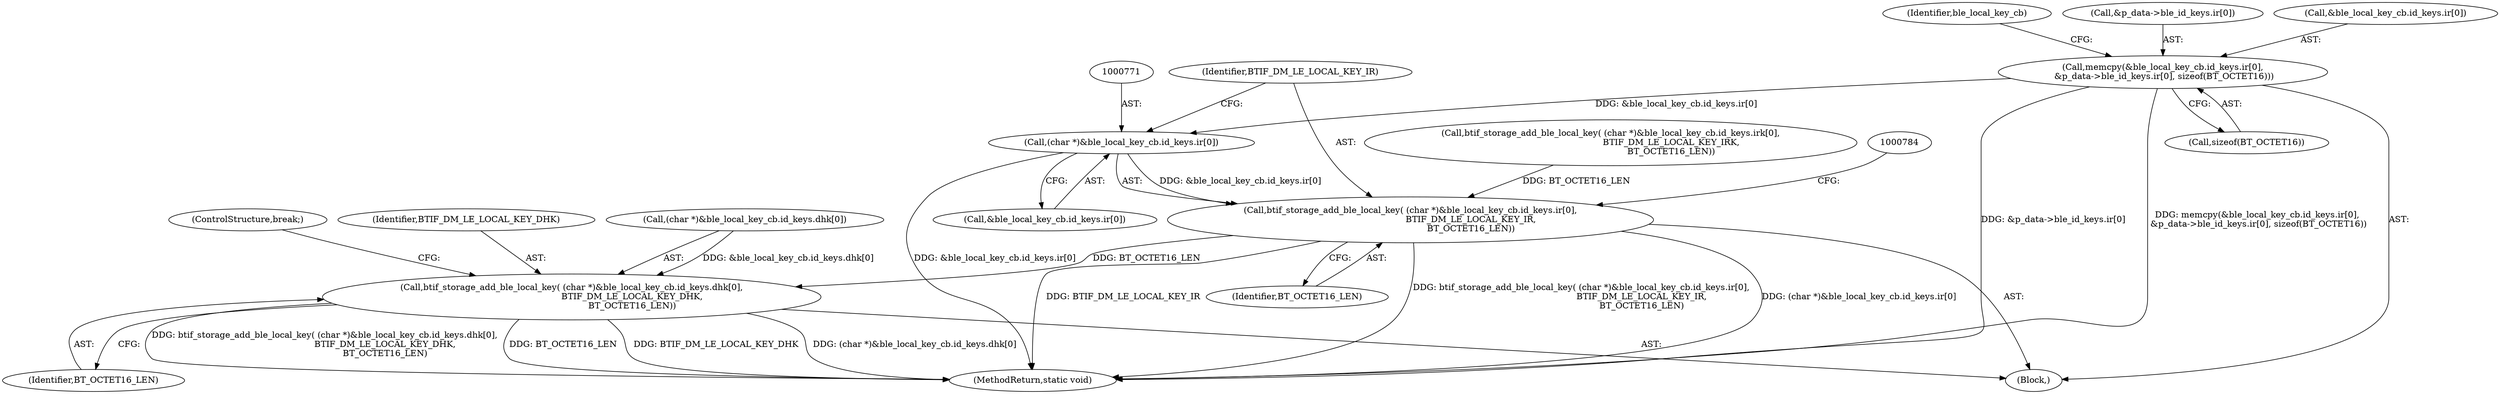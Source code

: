 digraph "0_Android_472271b153c5dc53c28beac55480a8d8434b2d5c_13@array" {
"1000770" [label="(Call,(char *)&ble_local_key_cb.id_keys.ir[0])"];
"1000718" [label="(Call,memcpy(&ble_local_key_cb.id_keys.ir[0],\n &p_data->ble_id_keys.ir[0], sizeof(BT_OCTET16)))"];
"1000769" [label="(Call,btif_storage_add_ble_local_key( (char *)&ble_local_key_cb.id_keys.ir[0],\n                                            BTIF_DM_LE_LOCAL_KEY_IR,\n                                            BT_OCTET16_LEN))"];
"1000782" [label="(Call,btif_storage_add_ble_local_key( (char *)&ble_local_key_cb.id_keys.dhk[0],\n                                            BTIF_DM_LE_LOCAL_KEY_DHK,\n                                            BT_OCTET16_LEN))"];
"1000718" [label="(Call,memcpy(&ble_local_key_cb.id_keys.ir[0],\n &p_data->ble_id_keys.ir[0], sizeof(BT_OCTET16)))"];
"1000735" [label="(Call,sizeof(BT_OCTET16))"];
"1000782" [label="(Call,btif_storage_add_ble_local_key( (char *)&ble_local_key_cb.id_keys.dhk[0],\n                                            BTIF_DM_LE_LOCAL_KEY_DHK,\n                                            BT_OCTET16_LEN))"];
"1000132" [label="(Block,)"];
"1000780" [label="(Identifier,BTIF_DM_LE_LOCAL_KEY_IR)"];
"1000793" [label="(Identifier,BTIF_DM_LE_LOCAL_KEY_DHK)"];
"1000769" [label="(Call,btif_storage_add_ble_local_key( (char *)&ble_local_key_cb.id_keys.ir[0],\n                                            BTIF_DM_LE_LOCAL_KEY_IR,\n                                            BT_OCTET16_LEN))"];
"1000742" [label="(Identifier,ble_local_key_cb)"];
"1000756" [label="(Call,btif_storage_add_ble_local_key( (char *)&ble_local_key_cb.id_keys.irk[0],\n                                            BTIF_DM_LE_LOCAL_KEY_IRK,\n                                            BT_OCTET16_LEN))"];
"1000727" [label="(Call,&p_data->ble_id_keys.ir[0])"];
"1000781" [label="(Identifier,BT_OCTET16_LEN)"];
"1000783" [label="(Call,(char *)&ble_local_key_cb.id_keys.dhk[0])"];
"1000795" [label="(ControlStructure,break;)"];
"1000794" [label="(Identifier,BT_OCTET16_LEN)"];
"1001051" [label="(MethodReturn,static void)"];
"1000770" [label="(Call,(char *)&ble_local_key_cb.id_keys.ir[0])"];
"1000719" [label="(Call,&ble_local_key_cb.id_keys.ir[0])"];
"1000772" [label="(Call,&ble_local_key_cb.id_keys.ir[0])"];
"1000770" -> "1000769"  [label="AST: "];
"1000770" -> "1000772"  [label="CFG: "];
"1000771" -> "1000770"  [label="AST: "];
"1000772" -> "1000770"  [label="AST: "];
"1000780" -> "1000770"  [label="CFG: "];
"1000770" -> "1001051"  [label="DDG: &ble_local_key_cb.id_keys.ir[0]"];
"1000770" -> "1000769"  [label="DDG: &ble_local_key_cb.id_keys.ir[0]"];
"1000718" -> "1000770"  [label="DDG: &ble_local_key_cb.id_keys.ir[0]"];
"1000718" -> "1000132"  [label="AST: "];
"1000718" -> "1000735"  [label="CFG: "];
"1000719" -> "1000718"  [label="AST: "];
"1000727" -> "1000718"  [label="AST: "];
"1000735" -> "1000718"  [label="AST: "];
"1000742" -> "1000718"  [label="CFG: "];
"1000718" -> "1001051"  [label="DDG: &p_data->ble_id_keys.ir[0]"];
"1000718" -> "1001051"  [label="DDG: memcpy(&ble_local_key_cb.id_keys.ir[0],\n &p_data->ble_id_keys.ir[0], sizeof(BT_OCTET16))"];
"1000769" -> "1000132"  [label="AST: "];
"1000769" -> "1000781"  [label="CFG: "];
"1000780" -> "1000769"  [label="AST: "];
"1000781" -> "1000769"  [label="AST: "];
"1000784" -> "1000769"  [label="CFG: "];
"1000769" -> "1001051"  [label="DDG: BTIF_DM_LE_LOCAL_KEY_IR"];
"1000769" -> "1001051"  [label="DDG: btif_storage_add_ble_local_key( (char *)&ble_local_key_cb.id_keys.ir[0],\n                                            BTIF_DM_LE_LOCAL_KEY_IR,\n                                            BT_OCTET16_LEN)"];
"1000769" -> "1001051"  [label="DDG: (char *)&ble_local_key_cb.id_keys.ir[0]"];
"1000756" -> "1000769"  [label="DDG: BT_OCTET16_LEN"];
"1000769" -> "1000782"  [label="DDG: BT_OCTET16_LEN"];
"1000782" -> "1000132"  [label="AST: "];
"1000782" -> "1000794"  [label="CFG: "];
"1000783" -> "1000782"  [label="AST: "];
"1000793" -> "1000782"  [label="AST: "];
"1000794" -> "1000782"  [label="AST: "];
"1000795" -> "1000782"  [label="CFG: "];
"1000782" -> "1001051"  [label="DDG: BTIF_DM_LE_LOCAL_KEY_DHK"];
"1000782" -> "1001051"  [label="DDG: (char *)&ble_local_key_cb.id_keys.dhk[0]"];
"1000782" -> "1001051"  [label="DDG: btif_storage_add_ble_local_key( (char *)&ble_local_key_cb.id_keys.dhk[0],\n                                            BTIF_DM_LE_LOCAL_KEY_DHK,\n                                            BT_OCTET16_LEN)"];
"1000782" -> "1001051"  [label="DDG: BT_OCTET16_LEN"];
"1000783" -> "1000782"  [label="DDG: &ble_local_key_cb.id_keys.dhk[0]"];
}
